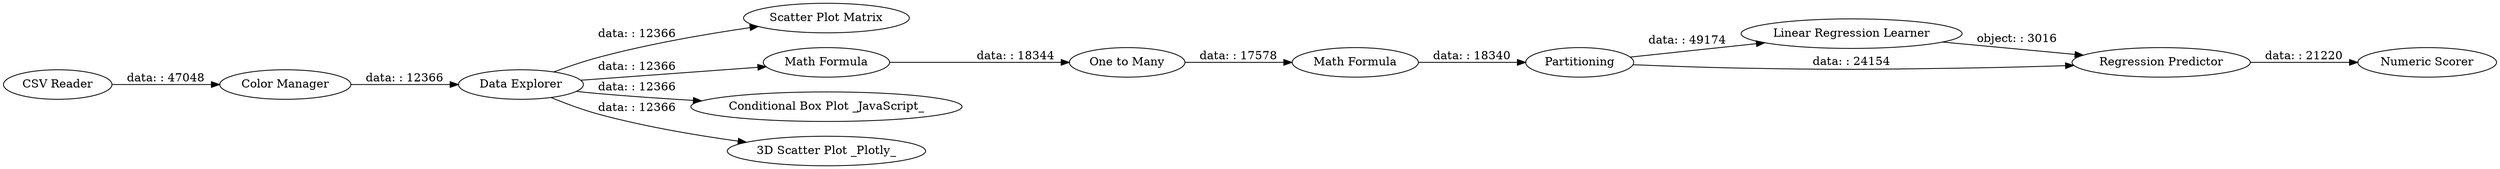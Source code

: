 digraph {
	"277676250436595817_3" [label="Linear Regression Learner"]
	"277676250436595817_8" [label="Numeric Scorer"]
	"277676250436595817_1" [label="CSV Reader"]
	"277676250436595817_9" [label="Scatter Plot Matrix"]
	"277676250436595817_14" [label="One to Many"]
	"277676250436595817_12" [label="Math Formula"]
	"277676250436595817_4" [label=Partitioning]
	"277676250436595817_13" [label="Math Formula"]
	"277676250436595817_10" [label="Conditional Box Plot _JavaScript_"]
	"277676250436595817_6" [label="3D Scatter Plot _Plotly_"]
	"277676250436595817_2" [label="Data Explorer"]
	"277676250436595817_5" [label="Regression Predictor"]
	"277676250436595817_11" [label="Color Manager"]
	"277676250436595817_2" -> "277676250436595817_9" [label="data: : 12366"]
	"277676250436595817_2" -> "277676250436595817_6" [label="data: : 12366"]
	"277676250436595817_12" -> "277676250436595817_14" [label="data: : 18344"]
	"277676250436595817_4" -> "277676250436595817_3" [label="data: : 49174"]
	"277676250436595817_3" -> "277676250436595817_5" [label="object: : 3016"]
	"277676250436595817_4" -> "277676250436595817_5" [label="data: : 24154"]
	"277676250436595817_13" -> "277676250436595817_4" [label="data: : 18340"]
	"277676250436595817_14" -> "277676250436595817_13" [label="data: : 17578"]
	"277676250436595817_11" -> "277676250436595817_2" [label="data: : 12366"]
	"277676250436595817_5" -> "277676250436595817_8" [label="data: : 21220"]
	"277676250436595817_2" -> "277676250436595817_12" [label="data: : 12366"]
	"277676250436595817_2" -> "277676250436595817_10" [label="data: : 12366"]
	"277676250436595817_1" -> "277676250436595817_11" [label="data: : 47048"]
	rankdir=LR
}
